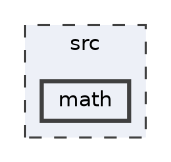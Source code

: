 digraph "src/math"
{
 // LATEX_PDF_SIZE
  bgcolor="transparent";
  edge [fontname=Helvetica,fontsize=10,labelfontname=Helvetica,labelfontsize=10];
  node [fontname=Helvetica,fontsize=10,shape=box,height=0.2,width=0.4];
  compound=true
  subgraph clusterdir_68267d1309a1af8e8297ef4c3efbcdba {
    graph [ bgcolor="#edf0f7", pencolor="grey25", label="src", fontname=Helvetica,fontsize=10 style="filled,dashed", URL="dir_68267d1309a1af8e8297ef4c3efbcdba.html",tooltip=""]
  dir_ae9a93452e2a84339148a16bcf2eb561 [label="math", fillcolor="#edf0f7", color="grey25", style="filled,bold", URL="dir_ae9a93452e2a84339148a16bcf2eb561.html",tooltip=""];
  }
}
